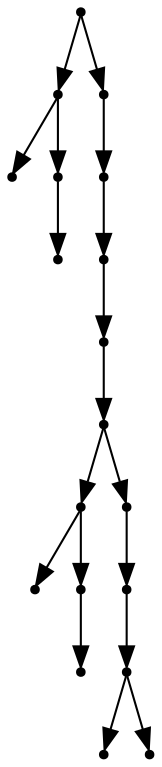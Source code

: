 digraph {
  18 [shape=point];
  3 [shape=point];
  0 [shape=point];
  2 [shape=point];
  1 [shape=point];
  17 [shape=point];
  16 [shape=point];
  15 [shape=point];
  14 [shape=point];
  13 [shape=point];
  7 [shape=point];
  4 [shape=point];
  6 [shape=point];
  5 [shape=point];
  12 [shape=point];
  11 [shape=point];
  10 [shape=point];
  8 [shape=point];
  9 [shape=point];
18 -> 3;
3 -> 0;
3 -> 2;
2 -> 1;
18 -> 17;
17 -> 16;
16 -> 15;
15 -> 14;
14 -> 13;
13 -> 7;
7 -> 4;
7 -> 6;
6 -> 5;
13 -> 12;
12 -> 11;
11 -> 10;
10 -> 8;
10 -> 9;
}
